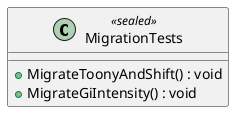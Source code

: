 @startuml
class MigrationTests <<sealed>> {
    + MigrateToonyAndShift() : void
    + MigrateGiIntensity() : void
}
@enduml
